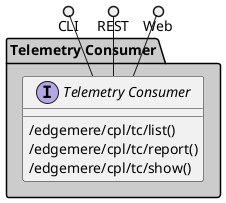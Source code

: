 @startuml



package "Telemetry Consumer" #cccccc {

    interface "Telemetry Consumer" as i {
            /edgemere/cpl/tc/list()
            /edgemere/cpl/tc/report()
            /edgemere/cpl/tc/show()
    
    }
}

CLI ()-- i
REST ()-- i
Web ()-- i

package "Telemetry Consumer" #cccccc {
    
}



@enduml
